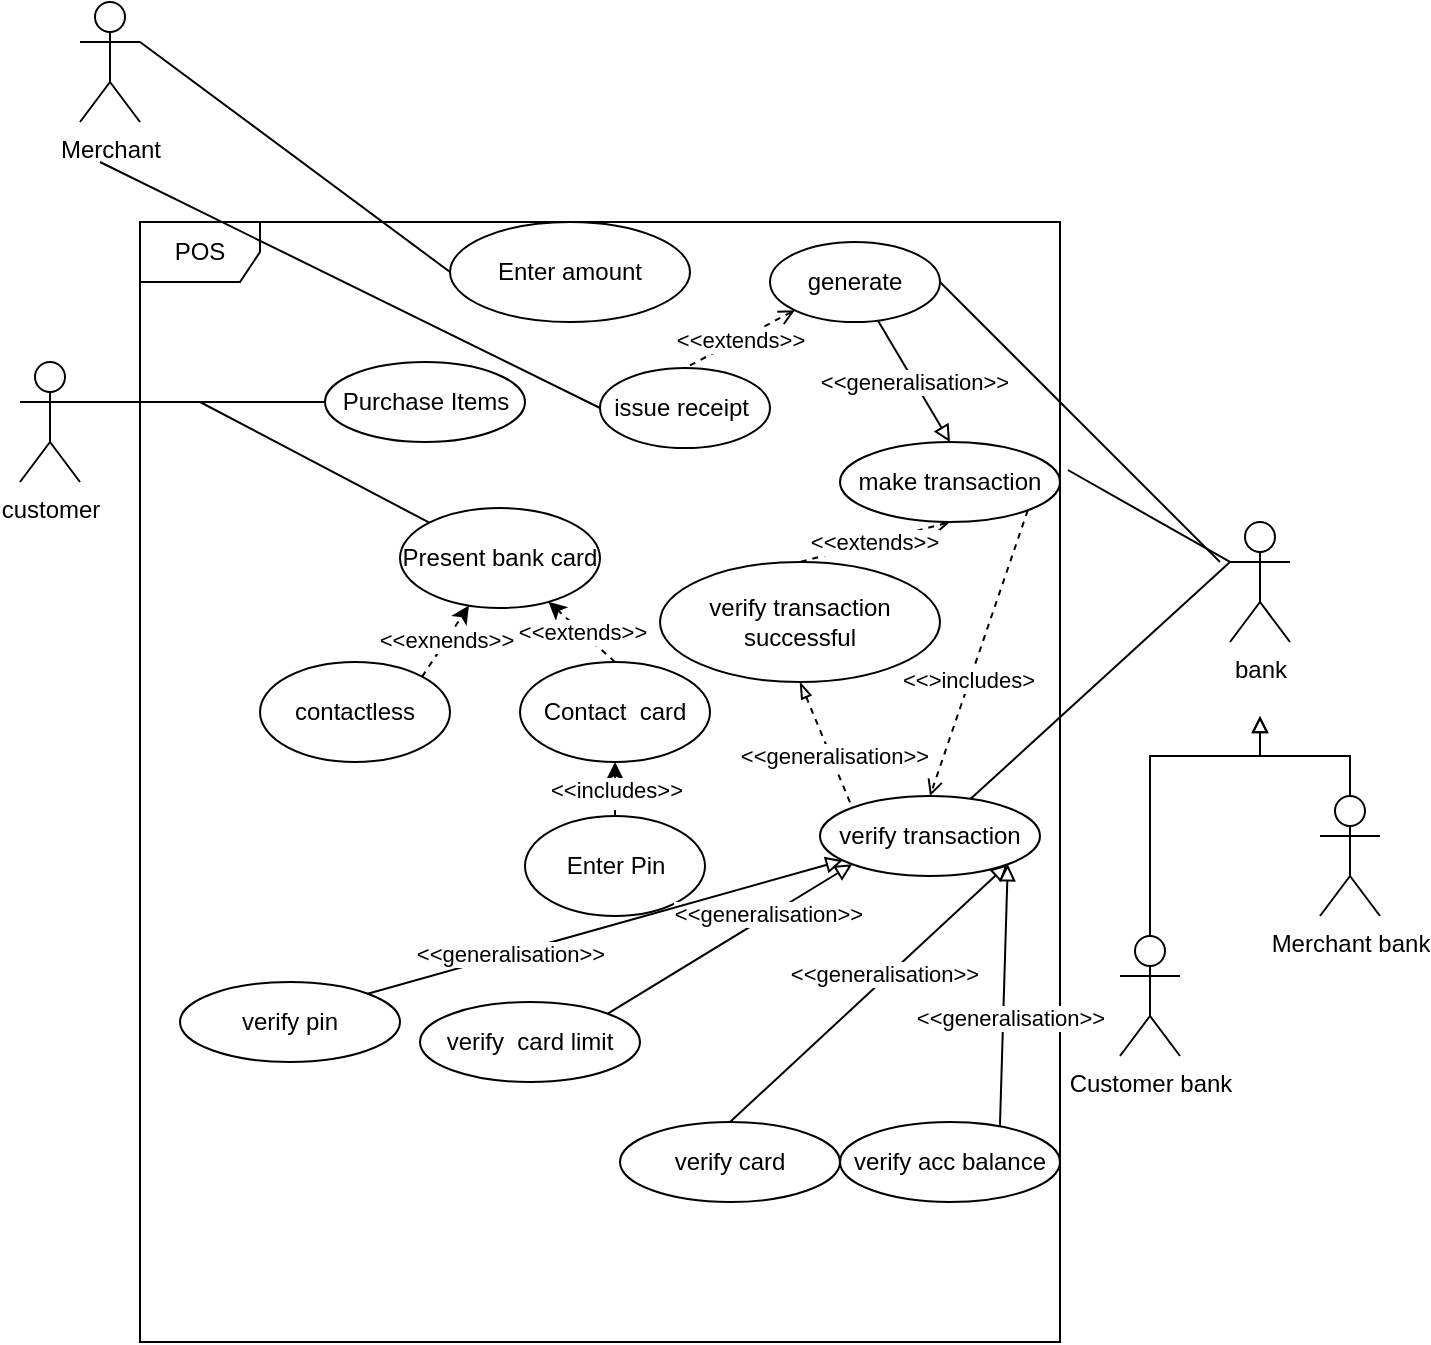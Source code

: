 <mxfile version="14.7.6" type="device"><diagram id="3xpYaATASYytznCsHAgl" name="Page-1"><mxGraphModel dx="1422" dy="762" grid="1" gridSize="10" guides="1" tooltips="1" connect="1" arrows="1" fold="1" page="1" pageScale="1" pageWidth="1169" pageHeight="826" background="#ffffff" math="0" shadow="0"><root><mxCell id="0"/><mxCell id="1" parent="0"/><mxCell id="V-_n7TQ-BDWJ3czLSECa-41" value="POS" style="shape=umlFrame;whiteSpace=wrap;html=1;" parent="1" vertex="1"><mxGeometry x="110" y="330" width="460" height="560" as="geometry"/></mxCell><mxCell id="V-_n7TQ-BDWJ3czLSECa-71" style="edgeStyle=orthogonalEdgeStyle;rounded=0;orthogonalLoop=1;jettySize=auto;html=1;exitX=1;exitY=0.333;exitDx=0;exitDy=0;exitPerimeter=0;entryX=0;entryY=0.5;entryDx=0;entryDy=0;endArrow=none;endFill=0;" parent="1" source="V-_n7TQ-BDWJ3czLSECa-42" target="V-_n7TQ-BDWJ3czLSECa-61" edge="1"><mxGeometry relative="1" as="geometry"/></mxCell><mxCell id="V-_n7TQ-BDWJ3czLSECa-42" value="customer" style="shape=umlActor;verticalLabelPosition=bottom;labelBackgroundColor=#ffffff;verticalAlign=top;html=1;" parent="1" vertex="1"><mxGeometry x="50" y="400" width="30" height="60" as="geometry"/></mxCell><mxCell id="V-_n7TQ-BDWJ3czLSECa-102" style="edgeStyle=none;rounded=0;orthogonalLoop=1;jettySize=auto;html=1;exitX=1;exitY=0.333;exitDx=0;exitDy=0;exitPerimeter=0;entryX=0;entryY=0.5;entryDx=0;entryDy=0;endArrow=none;endFill=0;" parent="1" source="V-_n7TQ-BDWJ3czLSECa-43" target="V-_n7TQ-BDWJ3czLSECa-63" edge="1"><mxGeometry relative="1" as="geometry"/></mxCell><mxCell id="V-_n7TQ-BDWJ3czLSECa-43" value="Merchant" style="shape=umlActor;verticalLabelPosition=bottom;labelBackgroundColor=#ffffff;verticalAlign=top;html=1;" parent="1" vertex="1"><mxGeometry x="80" y="220" width="30" height="60" as="geometry"/></mxCell><mxCell id="V-_n7TQ-BDWJ3czLSECa-83" style="edgeStyle=none;rounded=0;orthogonalLoop=1;jettySize=auto;html=1;exitX=0;exitY=0.333;exitDx=0;exitDy=0;exitPerimeter=0;endArrow=none;endFill=0;" parent="1" source="V-_n7TQ-BDWJ3czLSECa-49" target="V-_n7TQ-BDWJ3czLSECa-76" edge="1"><mxGeometry relative="1" as="geometry"/></mxCell><mxCell id="V-_n7TQ-BDWJ3czLSECa-85" style="edgeStyle=none;rounded=0;orthogonalLoop=1;jettySize=auto;html=1;exitX=0;exitY=0.333;exitDx=0;exitDy=0;exitPerimeter=0;entryX=1.036;entryY=0.35;entryDx=0;entryDy=0;entryPerimeter=0;endArrow=none;endFill=0;" parent="1" source="V-_n7TQ-BDWJ3czLSECa-49" target="V-_n7TQ-BDWJ3czLSECa-75" edge="1"><mxGeometry relative="1" as="geometry"/></mxCell><mxCell id="V-_n7TQ-BDWJ3czLSECa-49" value="bank" style="shape=umlActor;verticalLabelPosition=bottom;labelBackgroundColor=#ffffff;verticalAlign=top;html=1;" parent="1" vertex="1"><mxGeometry x="655" y="480" width="30" height="60" as="geometry"/></mxCell><mxCell id="V-_n7TQ-BDWJ3czLSECa-60" style="edgeStyle=orthogonalEdgeStyle;rounded=0;orthogonalLoop=1;jettySize=auto;html=1;endArrow=block;endFill=0;" parent="1" source="V-_n7TQ-BDWJ3czLSECa-50" edge="1"><mxGeometry relative="1" as="geometry"><mxPoint x="670" y="577" as="targetPoint"/><Array as="points"><mxPoint x="715" y="597"/><mxPoint x="670" y="597"/></Array></mxGeometry></mxCell><mxCell id="V-_n7TQ-BDWJ3czLSECa-50" value="Merchant bank" style="shape=umlActor;verticalLabelPosition=bottom;labelBackgroundColor=#ffffff;verticalAlign=top;html=1;" parent="1" vertex="1"><mxGeometry x="700" y="617" width="30" height="60" as="geometry"/></mxCell><mxCell id="V-_n7TQ-BDWJ3czLSECa-59" style="edgeStyle=orthogonalEdgeStyle;rounded=0;orthogonalLoop=1;jettySize=auto;html=1;exitX=0.5;exitY=0;exitDx=0;exitDy=0;exitPerimeter=0;endArrow=block;endFill=0;" parent="1" source="V-_n7TQ-BDWJ3czLSECa-51" edge="1"><mxGeometry relative="1" as="geometry"><mxPoint x="670" y="577" as="targetPoint"/><Array as="points"><mxPoint x="615" y="597"/><mxPoint x="670" y="597"/></Array></mxGeometry></mxCell><mxCell id="V-_n7TQ-BDWJ3czLSECa-51" value="Customer bank" style="shape=umlActor;verticalLabelPosition=bottom;labelBackgroundColor=#ffffff;verticalAlign=top;html=1;" parent="1" vertex="1"><mxGeometry x="600" y="687" width="30" height="60" as="geometry"/></mxCell><mxCell id="V-_n7TQ-BDWJ3czLSECa-61" value="Purchase Items" style="ellipse;whiteSpace=wrap;html=1;" parent="1" vertex="1"><mxGeometry x="202.5" y="400" width="100" height="40" as="geometry"/></mxCell><mxCell id="V-_n7TQ-BDWJ3czLSECa-73" style="edgeStyle=none;rounded=0;orthogonalLoop=1;jettySize=auto;html=1;exitX=0;exitY=0;exitDx=0;exitDy=0;endArrow=none;endFill=0;" parent="1" source="V-_n7TQ-BDWJ3czLSECa-62" edge="1"><mxGeometry relative="1" as="geometry"><mxPoint x="140" y="420" as="targetPoint"/></mxGeometry></mxCell><mxCell id="V-_n7TQ-BDWJ3czLSECa-62" value="Present bank card" style="ellipse;whiteSpace=wrap;html=1;" parent="1" vertex="1"><mxGeometry x="240" y="473" width="100" height="50" as="geometry"/></mxCell><mxCell id="V-_n7TQ-BDWJ3czLSECa-63" value="Enter amount" style="ellipse;whiteSpace=wrap;html=1;" parent="1" vertex="1"><mxGeometry x="265" y="330" width="120" height="50" as="geometry"/></mxCell><mxCell id="V-_n7TQ-BDWJ3czLSECa-67" value="&amp;lt;&amp;lt;exnends&amp;gt;&amp;gt;" style="edgeStyle=none;rounded=0;orthogonalLoop=1;jettySize=auto;html=1;exitX=1;exitY=0;exitDx=0;exitDy=0;dashed=1;" parent="1" source="V-_n7TQ-BDWJ3czLSECa-64" target="V-_n7TQ-BDWJ3czLSECa-62" edge="1"><mxGeometry relative="1" as="geometry"/></mxCell><mxCell id="V-_n7TQ-BDWJ3czLSECa-64" value="contactless" style="ellipse;whiteSpace=wrap;html=1;" parent="1" vertex="1"><mxGeometry x="170" y="550" width="95" height="50" as="geometry"/></mxCell><mxCell id="V-_n7TQ-BDWJ3czLSECa-68" value="&amp;lt;&amp;lt;extends&amp;gt;&amp;gt;" style="edgeStyle=none;rounded=0;orthogonalLoop=1;jettySize=auto;html=1;exitX=0.5;exitY=0;exitDx=0;exitDy=0;dashed=1;" parent="1" source="V-_n7TQ-BDWJ3czLSECa-65" target="V-_n7TQ-BDWJ3czLSECa-62" edge="1"><mxGeometry relative="1" as="geometry"/></mxCell><mxCell id="V-_n7TQ-BDWJ3czLSECa-65" value="Contact &amp;nbsp;card" style="ellipse;whiteSpace=wrap;html=1;" parent="1" vertex="1"><mxGeometry x="300" y="550" width="95" height="50" as="geometry"/></mxCell><mxCell id="V-_n7TQ-BDWJ3czLSECa-70" value="&amp;lt;&amp;lt;includes&amp;gt;&amp;gt;" style="edgeStyle=none;rounded=0;orthogonalLoop=1;jettySize=auto;html=1;exitX=0.5;exitY=0;exitDx=0;exitDy=0;dashed=1;" parent="1" source="V-_n7TQ-BDWJ3czLSECa-69" target="V-_n7TQ-BDWJ3czLSECa-65" edge="1"><mxGeometry relative="1" as="geometry"/></mxCell><mxCell id="V-_n7TQ-BDWJ3czLSECa-69" value="Enter Pin" style="ellipse;whiteSpace=wrap;html=1;" parent="1" vertex="1"><mxGeometry x="302.5" y="627" width="90" height="50" as="geometry"/></mxCell><mxCell id="V-_n7TQ-BDWJ3czLSECa-74" value="verify card" style="ellipse;whiteSpace=wrap;html=1;" parent="1" vertex="1"><mxGeometry x="350" y="780" width="110" height="40" as="geometry"/></mxCell><mxCell id="V-_n7TQ-BDWJ3czLSECa-103" value="&amp;lt;&amp;lt;extends&amp;gt;&amp;gt;" style="edgeStyle=none;rounded=0;orthogonalLoop=1;jettySize=auto;html=1;exitX=0.5;exitY=1;exitDx=0;exitDy=0;entryX=0.5;entryY=0;entryDx=0;entryDy=0;endArrow=none;endFill=0;startArrow=open;startFill=0;dashed=1;" parent="1" source="V-_n7TQ-BDWJ3czLSECa-75" target="V-_n7TQ-BDWJ3czLSECa-86" edge="1"><mxGeometry relative="1" as="geometry"/></mxCell><mxCell id="V-_n7TQ-BDWJ3czLSECa-105" style="edgeStyle=none;rounded=0;orthogonalLoop=1;jettySize=auto;html=1;exitX=1;exitY=1;exitDx=0;exitDy=0;entryX=0.5;entryY=0;entryDx=0;entryDy=0;endArrow=open;endFill=0;dashed=1;" parent="1" source="V-_n7TQ-BDWJ3czLSECa-75" target="V-_n7TQ-BDWJ3czLSECa-76" edge="1"><mxGeometry relative="1" as="geometry"/></mxCell><mxCell id="V-_n7TQ-BDWJ3czLSECa-106" value="&amp;lt;&amp;lt;&amp;gt;includes&amp;gt;" style="edgeLabel;html=1;align=center;verticalAlign=middle;resizable=0;points=[];" parent="V-_n7TQ-BDWJ3czLSECa-105" vertex="1" connectable="0"><mxGeometry x="0.204" y="-2" relative="1" as="geometry"><mxPoint x="1" y="-1" as="offset"/></mxGeometry></mxCell><mxCell id="JUG27ODxoVM4gQ8WpJP2-2" value="&amp;lt;&amp;lt;generalisation&amp;gt;&amp;gt;" style="rounded=0;orthogonalLoop=1;jettySize=auto;html=1;startArrow=none;startFill=0;endArrow=block;endFill=0;entryX=0.5;entryY=0;entryDx=0;entryDy=0;" edge="1" parent="1" source="V-_n7TQ-BDWJ3czLSECa-93" target="V-_n7TQ-BDWJ3czLSECa-75"><mxGeometry relative="1" as="geometry"/></mxCell><mxCell id="V-_n7TQ-BDWJ3czLSECa-75" value="make transaction" style="ellipse;whiteSpace=wrap;html=1;" parent="1" vertex="1"><mxGeometry x="460" y="440" width="110" height="40" as="geometry"/></mxCell><mxCell id="V-_n7TQ-BDWJ3czLSECa-80" style="edgeStyle=none;rounded=0;orthogonalLoop=1;jettySize=auto;html=1;exitX=1;exitY=1;exitDx=0;exitDy=0;entryX=0.727;entryY=0.05;entryDx=0;entryDy=0;entryPerimeter=0;endArrow=none;endFill=0;startArrow=block;startFill=0;" parent="1" source="V-_n7TQ-BDWJ3czLSECa-76" target="V-_n7TQ-BDWJ3czLSECa-79" edge="1"><mxGeometry relative="1" as="geometry"/></mxCell><mxCell id="V-_n7TQ-BDWJ3czLSECa-92" value="&amp;lt;&amp;lt;generalisation&amp;gt;&amp;gt;" style="edgeLabel;html=1;align=center;verticalAlign=middle;resizable=0;points=[];" parent="V-_n7TQ-BDWJ3czLSECa-80" vertex="1" connectable="0"><mxGeometry x="0.174" y="3" relative="1" as="geometry"><mxPoint as="offset"/></mxGeometry></mxCell><mxCell id="V-_n7TQ-BDWJ3czLSECa-81" style="edgeStyle=none;rounded=0;orthogonalLoop=1;jettySize=auto;html=1;exitX=1;exitY=0;exitDx=0;exitDy=0;endArrow=block;endFill=0;entryX=0;entryY=1;entryDx=0;entryDy=0;" parent="1" source="V-_n7TQ-BDWJ3czLSECa-78" target="V-_n7TQ-BDWJ3czLSECa-76" edge="1"><mxGeometry relative="1" as="geometry"/></mxCell><mxCell id="V-_n7TQ-BDWJ3czLSECa-89" value="&amp;lt;&amp;lt;generalisation&amp;gt;&amp;gt;" style="edgeLabel;html=1;align=center;verticalAlign=middle;resizable=0;points=[];" parent="V-_n7TQ-BDWJ3czLSECa-81" vertex="1" connectable="0"><mxGeometry x="0.317" y="1" relative="1" as="geometry"><mxPoint as="offset"/></mxGeometry></mxCell><mxCell id="V-_n7TQ-BDWJ3czLSECa-84" style="edgeStyle=none;rounded=0;orthogonalLoop=1;jettySize=auto;html=1;exitX=1;exitY=1;exitDx=0;exitDy=0;entryX=0.5;entryY=0;entryDx=0;entryDy=0;endArrow=none;endFill=0;startArrow=block;startFill=0;" parent="1" source="V-_n7TQ-BDWJ3czLSECa-76" target="V-_n7TQ-BDWJ3czLSECa-74" edge="1"><mxGeometry relative="1" as="geometry"/></mxCell><mxCell id="V-_n7TQ-BDWJ3czLSECa-91" value="&amp;lt;&amp;lt;generalisation&amp;gt;&amp;gt;" style="edgeLabel;html=1;align=center;verticalAlign=middle;resizable=0;points=[];" parent="V-_n7TQ-BDWJ3czLSECa-84" vertex="1" connectable="0"><mxGeometry x="-0.127" y="-2" relative="1" as="geometry"><mxPoint as="offset"/></mxGeometry></mxCell><mxCell id="V-_n7TQ-BDWJ3czLSECa-76" value="verify transaction" style="ellipse;whiteSpace=wrap;html=1;" parent="1" vertex="1"><mxGeometry x="450" y="617" width="110" height="40" as="geometry"/></mxCell><mxCell id="V-_n7TQ-BDWJ3czLSECa-82" style="edgeStyle=none;rounded=0;orthogonalLoop=1;jettySize=auto;html=1;exitX=1;exitY=0;exitDx=0;exitDy=0;endArrow=block;endFill=0;" parent="1" source="V-_n7TQ-BDWJ3czLSECa-77" target="V-_n7TQ-BDWJ3czLSECa-76" edge="1"><mxGeometry relative="1" as="geometry"/></mxCell><mxCell id="V-_n7TQ-BDWJ3czLSECa-88" value="&amp;lt;&amp;lt;generalisation&amp;gt;&amp;gt;" style="edgeLabel;html=1;align=center;verticalAlign=middle;resizable=0;points=[];" parent="V-_n7TQ-BDWJ3czLSECa-82" vertex="1" connectable="0"><mxGeometry x="-0.401" relative="1" as="geometry"><mxPoint as="offset"/></mxGeometry></mxCell><mxCell id="V-_n7TQ-BDWJ3czLSECa-77" value="verify pin" style="ellipse;whiteSpace=wrap;html=1;" parent="1" vertex="1"><mxGeometry x="130" y="710" width="110" height="40" as="geometry"/></mxCell><mxCell id="V-_n7TQ-BDWJ3czLSECa-78" value="verify &amp;nbsp;card limit" style="ellipse;whiteSpace=wrap;html=1;" parent="1" vertex="1"><mxGeometry x="250" y="720" width="110" height="40" as="geometry"/></mxCell><mxCell id="V-_n7TQ-BDWJ3czLSECa-79" value="verify acc balance" style="ellipse;whiteSpace=wrap;html=1;" parent="1" vertex="1"><mxGeometry x="460" y="780" width="110" height="40" as="geometry"/></mxCell><mxCell id="V-_n7TQ-BDWJ3czLSECa-87" style="edgeStyle=none;rounded=0;orthogonalLoop=1;jettySize=auto;html=1;exitX=0.5;exitY=1;exitDx=0;exitDy=0;entryX=0;entryY=0;entryDx=0;entryDy=0;endArrow=none;endFill=0;startArrow=blockThin;startFill=0;dashed=1;" parent="1" source="V-_n7TQ-BDWJ3czLSECa-86" target="V-_n7TQ-BDWJ3czLSECa-76" edge="1"><mxGeometry relative="1" as="geometry"/></mxCell><mxCell id="V-_n7TQ-BDWJ3czLSECa-90" value="&amp;lt;&amp;lt;generalisation&amp;gt;&amp;gt;" style="edgeLabel;html=1;align=center;verticalAlign=middle;resizable=0;points=[];" parent="V-_n7TQ-BDWJ3czLSECa-87" vertex="1" connectable="0"><mxGeometry x="0.178" y="1" relative="1" as="geometry"><mxPoint as="offset"/></mxGeometry></mxCell><mxCell id="V-_n7TQ-BDWJ3czLSECa-86" value="verify transaction successful" style="ellipse;whiteSpace=wrap;html=1;" parent="1" vertex="1"><mxGeometry x="370" y="500" width="140" height="60" as="geometry"/></mxCell><mxCell id="V-_n7TQ-BDWJ3czLSECa-94" style="edgeStyle=none;rounded=0;orthogonalLoop=1;jettySize=auto;html=1;exitX=1;exitY=0.5;exitDx=0;exitDy=0;endArrow=none;endFill=0;" parent="1" source="V-_n7TQ-BDWJ3czLSECa-93" edge="1"><mxGeometry relative="1" as="geometry"><mxPoint x="650" y="500" as="targetPoint"/></mxGeometry></mxCell><mxCell id="V-_n7TQ-BDWJ3czLSECa-96" value="&amp;lt;&amp;lt;extends&amp;gt;&amp;gt;" style="edgeStyle=none;rounded=0;orthogonalLoop=1;jettySize=auto;html=1;exitX=0;exitY=1;exitDx=0;exitDy=0;entryX=0.5;entryY=0;entryDx=0;entryDy=0;endArrow=none;endFill=0;startArrow=open;startFill=0;dashed=1;" parent="1" source="V-_n7TQ-BDWJ3czLSECa-93" target="V-_n7TQ-BDWJ3czLSECa-95" edge="1"><mxGeometry relative="1" as="geometry"/></mxCell><mxCell id="V-_n7TQ-BDWJ3czLSECa-93" value="generate" style="ellipse;whiteSpace=wrap;html=1;" parent="1" vertex="1"><mxGeometry x="425" y="340" width="85" height="40" as="geometry"/></mxCell><mxCell id="V-_n7TQ-BDWJ3czLSECa-101" style="edgeStyle=none;rounded=0;orthogonalLoop=1;jettySize=auto;html=1;exitX=0;exitY=0.5;exitDx=0;exitDy=0;endArrow=none;endFill=0;" parent="1" source="V-_n7TQ-BDWJ3czLSECa-95" edge="1"><mxGeometry relative="1" as="geometry"><mxPoint x="90" y="300" as="targetPoint"/></mxGeometry></mxCell><mxCell id="V-_n7TQ-BDWJ3czLSECa-95" value="issue receipt&amp;nbsp;" style="ellipse;whiteSpace=wrap;html=1;" parent="1" vertex="1"><mxGeometry x="340" y="403" width="85" height="40" as="geometry"/></mxCell></root></mxGraphModel></diagram></mxfile>